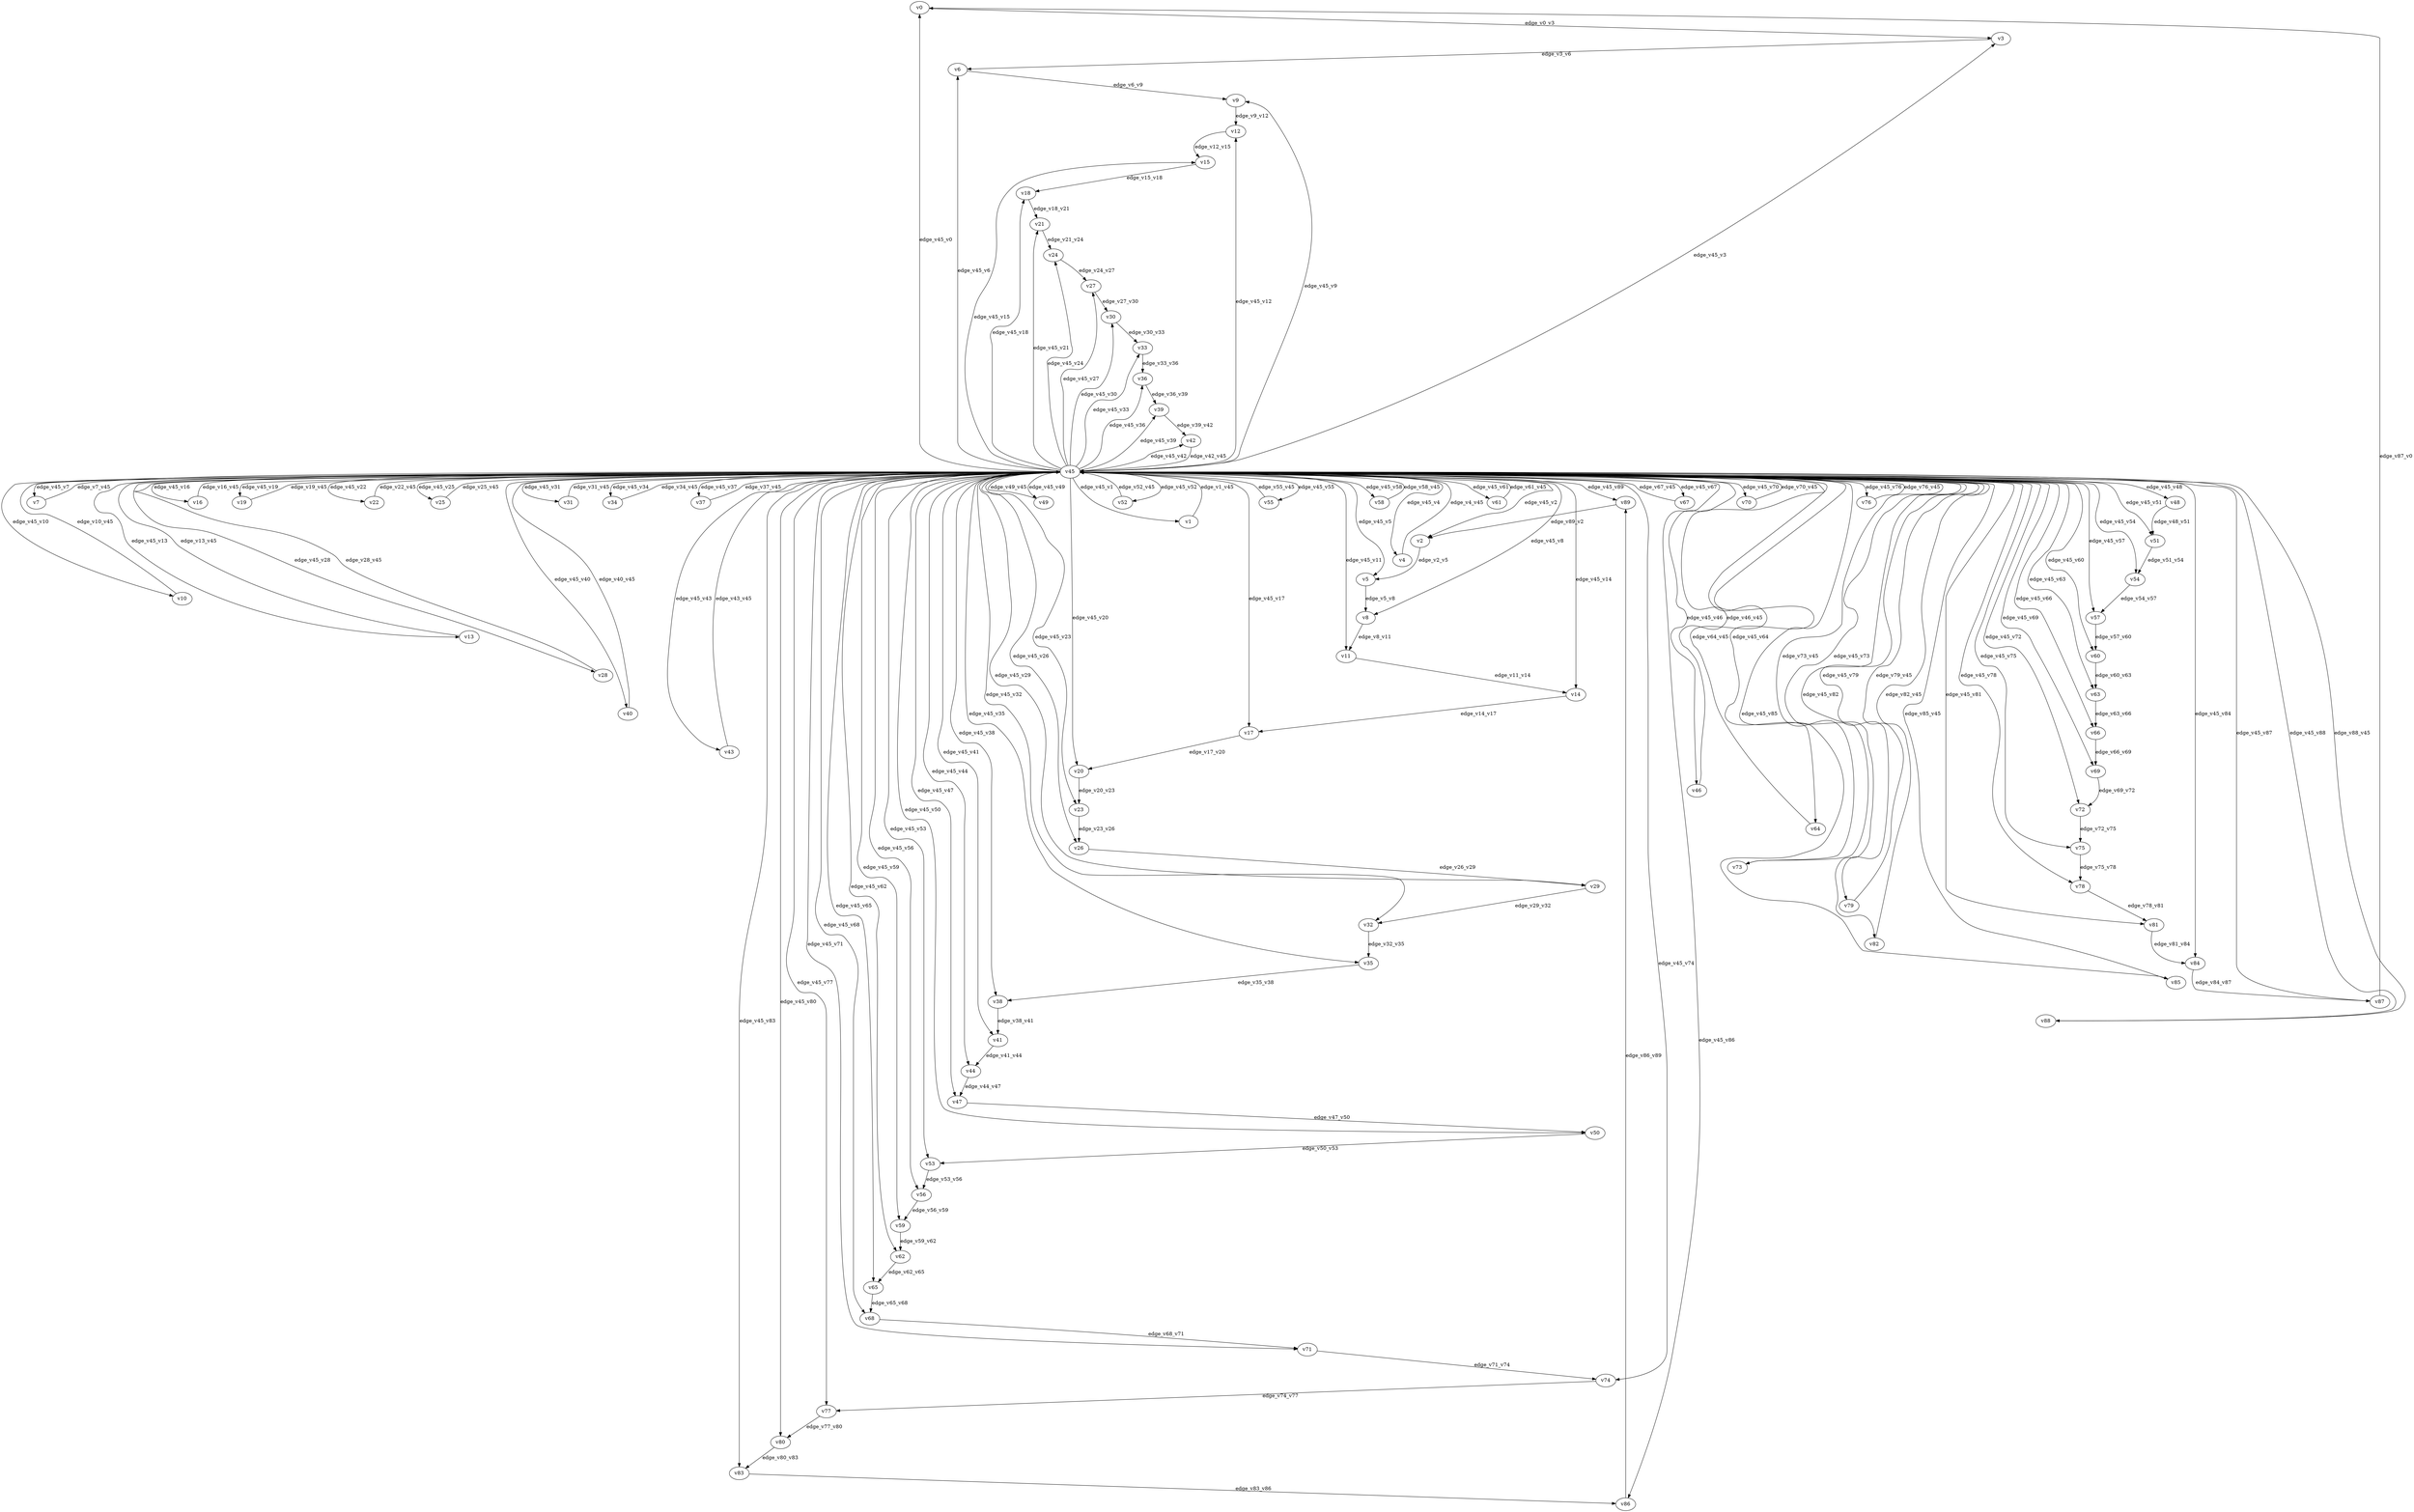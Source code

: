 digraph test122 {
    // Discounted game test case
    // Vertex properties: name [player=X]
    // Edge properties: [weight=Y, discount=Z]

    v0 [name="v0", player=0];
    v1 [name="v1", player=1];
    v2 [name="v2", player=0];
    v3 [name="v3", player=1];
    v4 [name="v4", player=0];
    v5 [name="v5", player=1];
    v6 [name="v6", player=0];
    v7 [name="v7", player=1];
    v8 [name="v8", player=0];
    v9 [name="v9", player=1];
    v10 [name="v10", player=0];
    v11 [name="v11", player=1];
    v12 [name="v12", player=0];
    v13 [name="v13", player=1];
    v14 [name="v14", player=0];
    v15 [name="v15", player=1];
    v16 [name="v16", player=0];
    v17 [name="v17", player=1];
    v18 [name="v18", player=0];
    v19 [name="v19", player=1];
    v20 [name="v20", player=0];
    v21 [name="v21", player=1];
    v22 [name="v22", player=0];
    v23 [name="v23", player=1];
    v24 [name="v24", player=0];
    v25 [name="v25", player=1];
    v26 [name="v26", player=0];
    v27 [name="v27", player=1];
    v28 [name="v28", player=0];
    v29 [name="v29", player=1];
    v30 [name="v30", player=0];
    v31 [name="v31", player=1];
    v32 [name="v32", player=0];
    v33 [name="v33", player=1];
    v34 [name="v34", player=0];
    v35 [name="v35", player=1];
    v36 [name="v36", player=0];
    v37 [name="v37", player=1];
    v38 [name="v38", player=0];
    v39 [name="v39", player=1];
    v40 [name="v40", player=0];
    v41 [name="v41", player=1];
    v42 [name="v42", player=0];
    v43 [name="v43", player=1];
    v44 [name="v44", player=0];
    v45 [name="v45", player=0];
    v46 [name="v46", player=0];
    v47 [name="v47", player=1];
    v48 [name="v48", player=0];
    v49 [name="v49", player=1];
    v50 [name="v50", player=0];
    v51 [name="v51", player=1];
    v52 [name="v52", player=0];
    v53 [name="v53", player=1];
    v54 [name="v54", player=0];
    v55 [name="v55", player=1];
    v56 [name="v56", player=0];
    v57 [name="v57", player=1];
    v58 [name="v58", player=0];
    v59 [name="v59", player=1];
    v60 [name="v60", player=0];
    v61 [name="v61", player=1];
    v62 [name="v62", player=0];
    v63 [name="v63", player=1];
    v64 [name="v64", player=0];
    v65 [name="v65", player=1];
    v66 [name="v66", player=0];
    v67 [name="v67", player=1];
    v68 [name="v68", player=0];
    v69 [name="v69", player=1];
    v70 [name="v70", player=0];
    v71 [name="v71", player=1];
    v72 [name="v72", player=0];
    v73 [name="v73", player=1];
    v74 [name="v74", player=0];
    v75 [name="v75", player=1];
    v76 [name="v76", player=0];
    v77 [name="v77", player=1];
    v78 [name="v78", player=0];
    v79 [name="v79", player=1];
    v80 [name="v80", player=0];
    v81 [name="v81", player=1];
    v82 [name="v82", player=0];
    v83 [name="v83", player=1];
    v84 [name="v84", player=0];
    v85 [name="v85", player=1];
    v86 [name="v86", player=0];
    v87 [name="v87", player=1];
    v88 [name="v88", player=0];
    v89 [name="v89", player=1];

    v45 -> v0 [label="edge_v45_v0", weight=7.86, discount=0.193];
    v45 -> v1 [label="edge_v45_v1", weight=-3.19, discount=0.193];
    v1 -> v45 [label="edge_v1_v45", weight=-4.56, discount=0.193];
    v45 -> v2 [label="edge_v45_v2", weight=-3.20, discount=0.193];
    v45 -> v3 [label="edge_v45_v3", weight=-2.26, discount=0.193];
    v45 -> v4 [label="edge_v45_v4", weight=-0.40, discount=0.193];
    v4 -> v45 [label="edge_v4_v45", weight=-1.12, discount=0.193];
    v45 -> v5 [label="edge_v45_v5", weight=-2.90, discount=0.193];
    v45 -> v6 [label="edge_v45_v6", weight=6.53, discount=0.193];
    v45 -> v7 [label="edge_v45_v7", weight=5.62, discount=0.193];
    v7 -> v45 [label="edge_v7_v45", weight=3.75, discount=0.193];
    v45 -> v8 [label="edge_v45_v8", weight=-2.23, discount=0.193];
    v45 -> v9 [label="edge_v45_v9", weight=-4.08, discount=0.193];
    v45 -> v10 [label="edge_v45_v10", weight=-2.57, discount=0.193];
    v10 -> v45 [label="edge_v10_v45", weight=-1.03, discount=0.193];
    v45 -> v11 [label="edge_v45_v11", weight=6.22, discount=0.193];
    v45 -> v12 [label="edge_v45_v12", weight=4.97, discount=0.193];
    v45 -> v13 [label="edge_v45_v13", weight=-2.34, discount=0.193];
    v13 -> v45 [label="edge_v13_v45", weight=-2.03, discount=0.193];
    v45 -> v14 [label="edge_v45_v14", weight=4.07, discount=0.193];
    v45 -> v15 [label="edge_v45_v15", weight=0.15, discount=0.193];
    v45 -> v16 [label="edge_v45_v16", weight=6.39, discount=0.193];
    v16 -> v45 [label="edge_v16_v45", weight=7.79, discount=0.193];
    v45 -> v17 [label="edge_v45_v17", weight=5.00, discount=0.193];
    v45 -> v18 [label="edge_v45_v18", weight=2.10, discount=0.193];
    v45 -> v19 [label="edge_v45_v19", weight=1.20, discount=0.193];
    v19 -> v45 [label="edge_v19_v45", weight=-0.65, discount=0.193];
    v45 -> v20 [label="edge_v45_v20", weight=8.08, discount=0.193];
    v45 -> v21 [label="edge_v45_v21", weight=6.40, discount=0.193];
    v45 -> v22 [label="edge_v45_v22", weight=4.14, discount=0.193];
    v22 -> v45 [label="edge_v22_v45", weight=6.86, discount=0.193];
    v45 -> v23 [label="edge_v45_v23", weight=-1.21, discount=0.193];
    v45 -> v24 [label="edge_v45_v24", weight=-0.88, discount=0.193];
    v45 -> v25 [label="edge_v45_v25", weight=8.12, discount=0.193];
    v25 -> v45 [label="edge_v25_v45", weight=8.76, discount=0.193];
    v45 -> v26 [label="edge_v45_v26", weight=-3.39, discount=0.193];
    v45 -> v27 [label="edge_v45_v27", weight=1.73, discount=0.193];
    v45 -> v28 [label="edge_v45_v28", weight=-5.53, discount=0.193];
    v28 -> v45 [label="edge_v28_v45", weight=-7.89, discount=0.193];
    v45 -> v29 [label="edge_v45_v29", weight=-4.41, discount=0.193];
    v45 -> v30 [label="edge_v45_v30", weight=7.55, discount=0.193];
    v45 -> v31 [label="edge_v45_v31", weight=9.04, discount=0.193];
    v31 -> v45 [label="edge_v31_v45", weight=10.36, discount=0.193];
    v45 -> v32 [label="edge_v45_v32", weight=-5.17, discount=0.193];
    v45 -> v33 [label="edge_v45_v33", weight=-3.09, discount=0.193];
    v45 -> v34 [label="edge_v45_v34", weight=1.05, discount=0.193];
    v34 -> v45 [label="edge_v34_v45", weight=-1.56, discount=0.193];
    v45 -> v35 [label="edge_v45_v35", weight=0.58, discount=0.193];
    v45 -> v36 [label="edge_v45_v36", weight=-0.14, discount=0.193];
    v45 -> v37 [label="edge_v45_v37", weight=5.48, discount=0.193];
    v37 -> v45 [label="edge_v37_v45", weight=3.53, discount=0.193];
    v45 -> v38 [label="edge_v45_v38", weight=4.74, discount=0.193];
    v45 -> v39 [label="edge_v45_v39", weight=8.68, discount=0.193];
    v45 -> v40 [label="edge_v45_v40", weight=-3.20, discount=0.193];
    v40 -> v45 [label="edge_v40_v45", weight=-0.26, discount=0.193];
    v45 -> v41 [label="edge_v45_v41", weight=2.30, discount=0.193];
    v45 -> v42 [label="edge_v45_v42", weight=4.46, discount=0.193];
    v45 -> v43 [label="edge_v45_v43", weight=-2.88, discount=0.193];
    v43 -> v45 [label="edge_v43_v45", weight=-3.02, discount=0.193];
    v45 -> v44 [label="edge_v45_v44", weight=3.29, discount=0.193];
    v45 -> v46 [label="edge_v45_v46", weight=-1.41, discount=0.193];
    v46 -> v45 [label="edge_v46_v45", weight=-2.00, discount=0.193];
    v45 -> v47 [label="edge_v45_v47", weight=1.58, discount=0.193];
    v45 -> v48 [label="edge_v45_v48", weight=9.43, discount=0.193];
    v45 -> v49 [label="edge_v45_v49", weight=8.36, discount=0.193];
    v49 -> v45 [label="edge_v49_v45", weight=11.04, discount=0.193];
    v45 -> v50 [label="edge_v45_v50", weight=0.96, discount=0.193];
    v45 -> v51 [label="edge_v45_v51", weight=6.07, discount=0.193];
    v45 -> v52 [label="edge_v45_v52", weight=7.72, discount=0.193];
    v52 -> v45 [label="edge_v52_v45", weight=8.61, discount=0.193];
    v45 -> v53 [label="edge_v45_v53", weight=3.00, discount=0.193];
    v45 -> v54 [label="edge_v45_v54", weight=3.77, discount=0.193];
    v45 -> v55 [label="edge_v45_v55", weight=2.43, discount=0.193];
    v55 -> v45 [label="edge_v55_v45", weight=3.45, discount=0.193];
    v45 -> v56 [label="edge_v45_v56", weight=4.54, discount=0.193];
    v45 -> v57 [label="edge_v45_v57", weight=7.28, discount=0.193];
    v45 -> v58 [label="edge_v45_v58", weight=5.99, discount=0.193];
    v58 -> v45 [label="edge_v58_v45", weight=5.49, discount=0.193];
    v45 -> v59 [label="edge_v45_v59", weight=1.18, discount=0.193];
    v45 -> v60 [label="edge_v45_v60", weight=-0.06, discount=0.193];
    v45 -> v61 [label="edge_v45_v61", weight=7.17, discount=0.193];
    v61 -> v45 [label="edge_v61_v45", weight=6.40, discount=0.193];
    v45 -> v62 [label="edge_v45_v62", weight=0.33, discount=0.193];
    v45 -> v63 [label="edge_v45_v63", weight=-0.13, discount=0.193];
    v45 -> v64 [label="edge_v45_v64", weight=-5.02, discount=0.193];
    v64 -> v45 [label="edge_v64_v45", weight=-4.48, discount=0.193];
    v45 -> v65 [label="edge_v45_v65", weight=0.28, discount=0.193];
    v45 -> v66 [label="edge_v45_v66", weight=-1.55, discount=0.193];
    v45 -> v67 [label="edge_v45_v67", weight=6.17, discount=0.193];
    v67 -> v45 [label="edge_v67_v45", weight=3.68, discount=0.193];
    v45 -> v68 [label="edge_v45_v68", weight=4.01, discount=0.193];
    v45 -> v69 [label="edge_v45_v69", weight=-0.59, discount=0.193];
    v45 -> v70 [label="edge_v45_v70", weight=6.80, discount=0.193];
    v70 -> v45 [label="edge_v70_v45", weight=4.95, discount=0.193];
    v45 -> v71 [label="edge_v45_v71", weight=-2.83, discount=0.193];
    v45 -> v72 [label="edge_v45_v72", weight=0.87, discount=0.193];
    v45 -> v73 [label="edge_v45_v73", weight=-1.38, discount=0.193];
    v73 -> v45 [label="edge_v73_v45", weight=-1.24, discount=0.193];
    v45 -> v74 [label="edge_v45_v74", weight=3.57, discount=0.193];
    v45 -> v75 [label="edge_v45_v75", weight=1.86, discount=0.193];
    v45 -> v76 [label="edge_v45_v76", weight=7.74, discount=0.193];
    v76 -> v45 [label="edge_v76_v45", weight=5.72, discount=0.193];
    v45 -> v77 [label="edge_v45_v77", weight=3.24, discount=0.193];
    v45 -> v78 [label="edge_v45_v78", weight=-0.47, discount=0.193];
    v45 -> v79 [label="edge_v45_v79", weight=-4.46, discount=0.193];
    v79 -> v45 [label="edge_v79_v45", weight=-3.22, discount=0.193];
    v45 -> v80 [label="edge_v45_v80", weight=8.72, discount=0.193];
    v45 -> v81 [label="edge_v45_v81", weight=3.09, discount=0.193];
    v45 -> v82 [label="edge_v45_v82", weight=-0.73, discount=0.193];
    v82 -> v45 [label="edge_v82_v45", weight=-2.41, discount=0.193];
    v45 -> v83 [label="edge_v45_v83", weight=6.72, discount=0.193];
    v45 -> v84 [label="edge_v45_v84", weight=8.70, discount=0.193];
    v45 -> v85 [label="edge_v45_v85", weight=-4.88, discount=0.193];
    v85 -> v45 [label="edge_v85_v45", weight=-6.32, discount=0.193];
    v45 -> v86 [label="edge_v45_v86", weight=-4.10, discount=0.193];
    v45 -> v87 [label="edge_v45_v87", weight=2.38, discount=0.193];
    v45 -> v88 [label="edge_v45_v88", weight=0.99, discount=0.193];
    v88 -> v45 [label="edge_v88_v45", weight=-1.52, discount=0.193];
    v45 -> v89 [label="edge_v45_v89", weight=3.37, discount=0.193];
    v0 -> v3 [label="edge_v0_v3", weight=-1.15, discount=0.193];
    v2 -> v5 [label="edge_v2_v5", weight=1.77, discount=0.193];
    v3 -> v6 [label="edge_v3_v6", weight=-2.81, discount=0.193];
    v5 -> v8 [label="edge_v5_v8", weight=2.79, discount=0.193];
    v6 -> v9 [label="edge_v6_v9", weight=-2.27, discount=0.193];
    v8 -> v11 [label="edge_v8_v11", weight=5.05, discount=0.193];
    v9 -> v12 [label="edge_v9_v12", weight=2.87, discount=0.193];
    v11 -> v14 [label="edge_v11_v14", weight=-1.51, discount=0.193];
    v12 -> v15 [label="edge_v12_v15", weight=-1.78, discount=0.193];
    v14 -> v17 [label="edge_v14_v17", weight=-1.07, discount=0.193];
    v15 -> v18 [label="edge_v15_v18", weight=-1.86, discount=0.193];
    v17 -> v20 [label="edge_v17_v20", weight=1.30, discount=0.193];
    v18 -> v21 [label="edge_v18_v21", weight=2.16, discount=0.193];
    v20 -> v23 [label="edge_v20_v23", weight=3.15, discount=0.193];
    v21 -> v24 [label="edge_v21_v24", weight=4.32, discount=0.193];
    v23 -> v26 [label="edge_v23_v26", weight=4.66, discount=0.193];
    v24 -> v27 [label="edge_v24_v27", weight=1.49, discount=0.193];
    v26 -> v29 [label="edge_v26_v29", weight=0.03, discount=0.193];
    v27 -> v30 [label="edge_v27_v30", weight=1.80, discount=0.193];
    v29 -> v32 [label="edge_v29_v32", weight=-0.90, discount=0.193];
    v30 -> v33 [label="edge_v30_v33", weight=4.70, discount=0.193];
    v32 -> v35 [label="edge_v32_v35", weight=4.96, discount=0.193];
    v33 -> v36 [label="edge_v33_v36", weight=6.36, discount=0.193];
    v35 -> v38 [label="edge_v35_v38", weight=0.51, discount=0.193];
    v36 -> v39 [label="edge_v36_v39", weight=1.87, discount=0.193];
    v38 -> v41 [label="edge_v38_v41", weight=6.32, discount=0.193];
    v39 -> v42 [label="edge_v39_v42", weight=5.72, discount=0.193];
    v41 -> v44 [label="edge_v41_v44", weight=-1.36, discount=0.193];
    v42 -> v45 [label="edge_v42_v45", weight=5.41, discount=0.193];
    v44 -> v47 [label="edge_v44_v47", weight=-0.79, discount=0.193];
    v47 -> v50 [label="edge_v47_v50", weight=0.38, discount=0.193];
    v48 -> v51 [label="edge_v48_v51", weight=1.87, discount=0.193];
    v50 -> v53 [label="edge_v50_v53", weight=-1.18, discount=0.193];
    v51 -> v54 [label="edge_v51_v54", weight=4.27, discount=0.193];
    v53 -> v56 [label="edge_v53_v56", weight=4.38, discount=0.193];
    v54 -> v57 [label="edge_v54_v57", weight=2.83, discount=0.193];
    v56 -> v59 [label="edge_v56_v59", weight=0.65, discount=0.193];
    v57 -> v60 [label="edge_v57_v60", weight=2.71, discount=0.193];
    v59 -> v62 [label="edge_v59_v62", weight=1.72, discount=0.193];
    v60 -> v63 [label="edge_v60_v63", weight=5.91, discount=0.193];
    v62 -> v65 [label="edge_v62_v65", weight=-0.68, discount=0.193];
    v63 -> v66 [label="edge_v63_v66", weight=4.03, discount=0.193];
    v65 -> v68 [label="edge_v65_v68", weight=4.95, discount=0.193];
    v66 -> v69 [label="edge_v66_v69", weight=4.85, discount=0.193];
    v68 -> v71 [label="edge_v68_v71", weight=-2.39, discount=0.193];
    v69 -> v72 [label="edge_v69_v72", weight=-2.16, discount=0.193];
    v71 -> v74 [label="edge_v71_v74", weight=-1.34, discount=0.193];
    v72 -> v75 [label="edge_v72_v75", weight=5.69, discount=0.193];
    v74 -> v77 [label="edge_v74_v77", weight=0.40, discount=0.193];
    v75 -> v78 [label="edge_v75_v78", weight=2.11, discount=0.193];
    v77 -> v80 [label="edge_v77_v80", weight=0.16, discount=0.193];
    v78 -> v81 [label="edge_v78_v81", weight=1.85, discount=0.193];
    v80 -> v83 [label="edge_v80_v83", weight=5.00, discount=0.193];
    v81 -> v84 [label="edge_v81_v84", weight=5.96, discount=0.193];
    v83 -> v86 [label="edge_v83_v86", weight=-2.47, discount=0.193];
    v84 -> v87 [label="edge_v84_v87", weight=-0.51, discount=0.193];
    v86 -> v89 [label="edge_v86_v89", weight=5.33, discount=0.193];
    v87 -> v0 [label="edge_v87_v0", weight=6.12, discount=0.193];
    v89 -> v2 [label="edge_v89_v2", weight=-1.10, discount=0.193];
}
